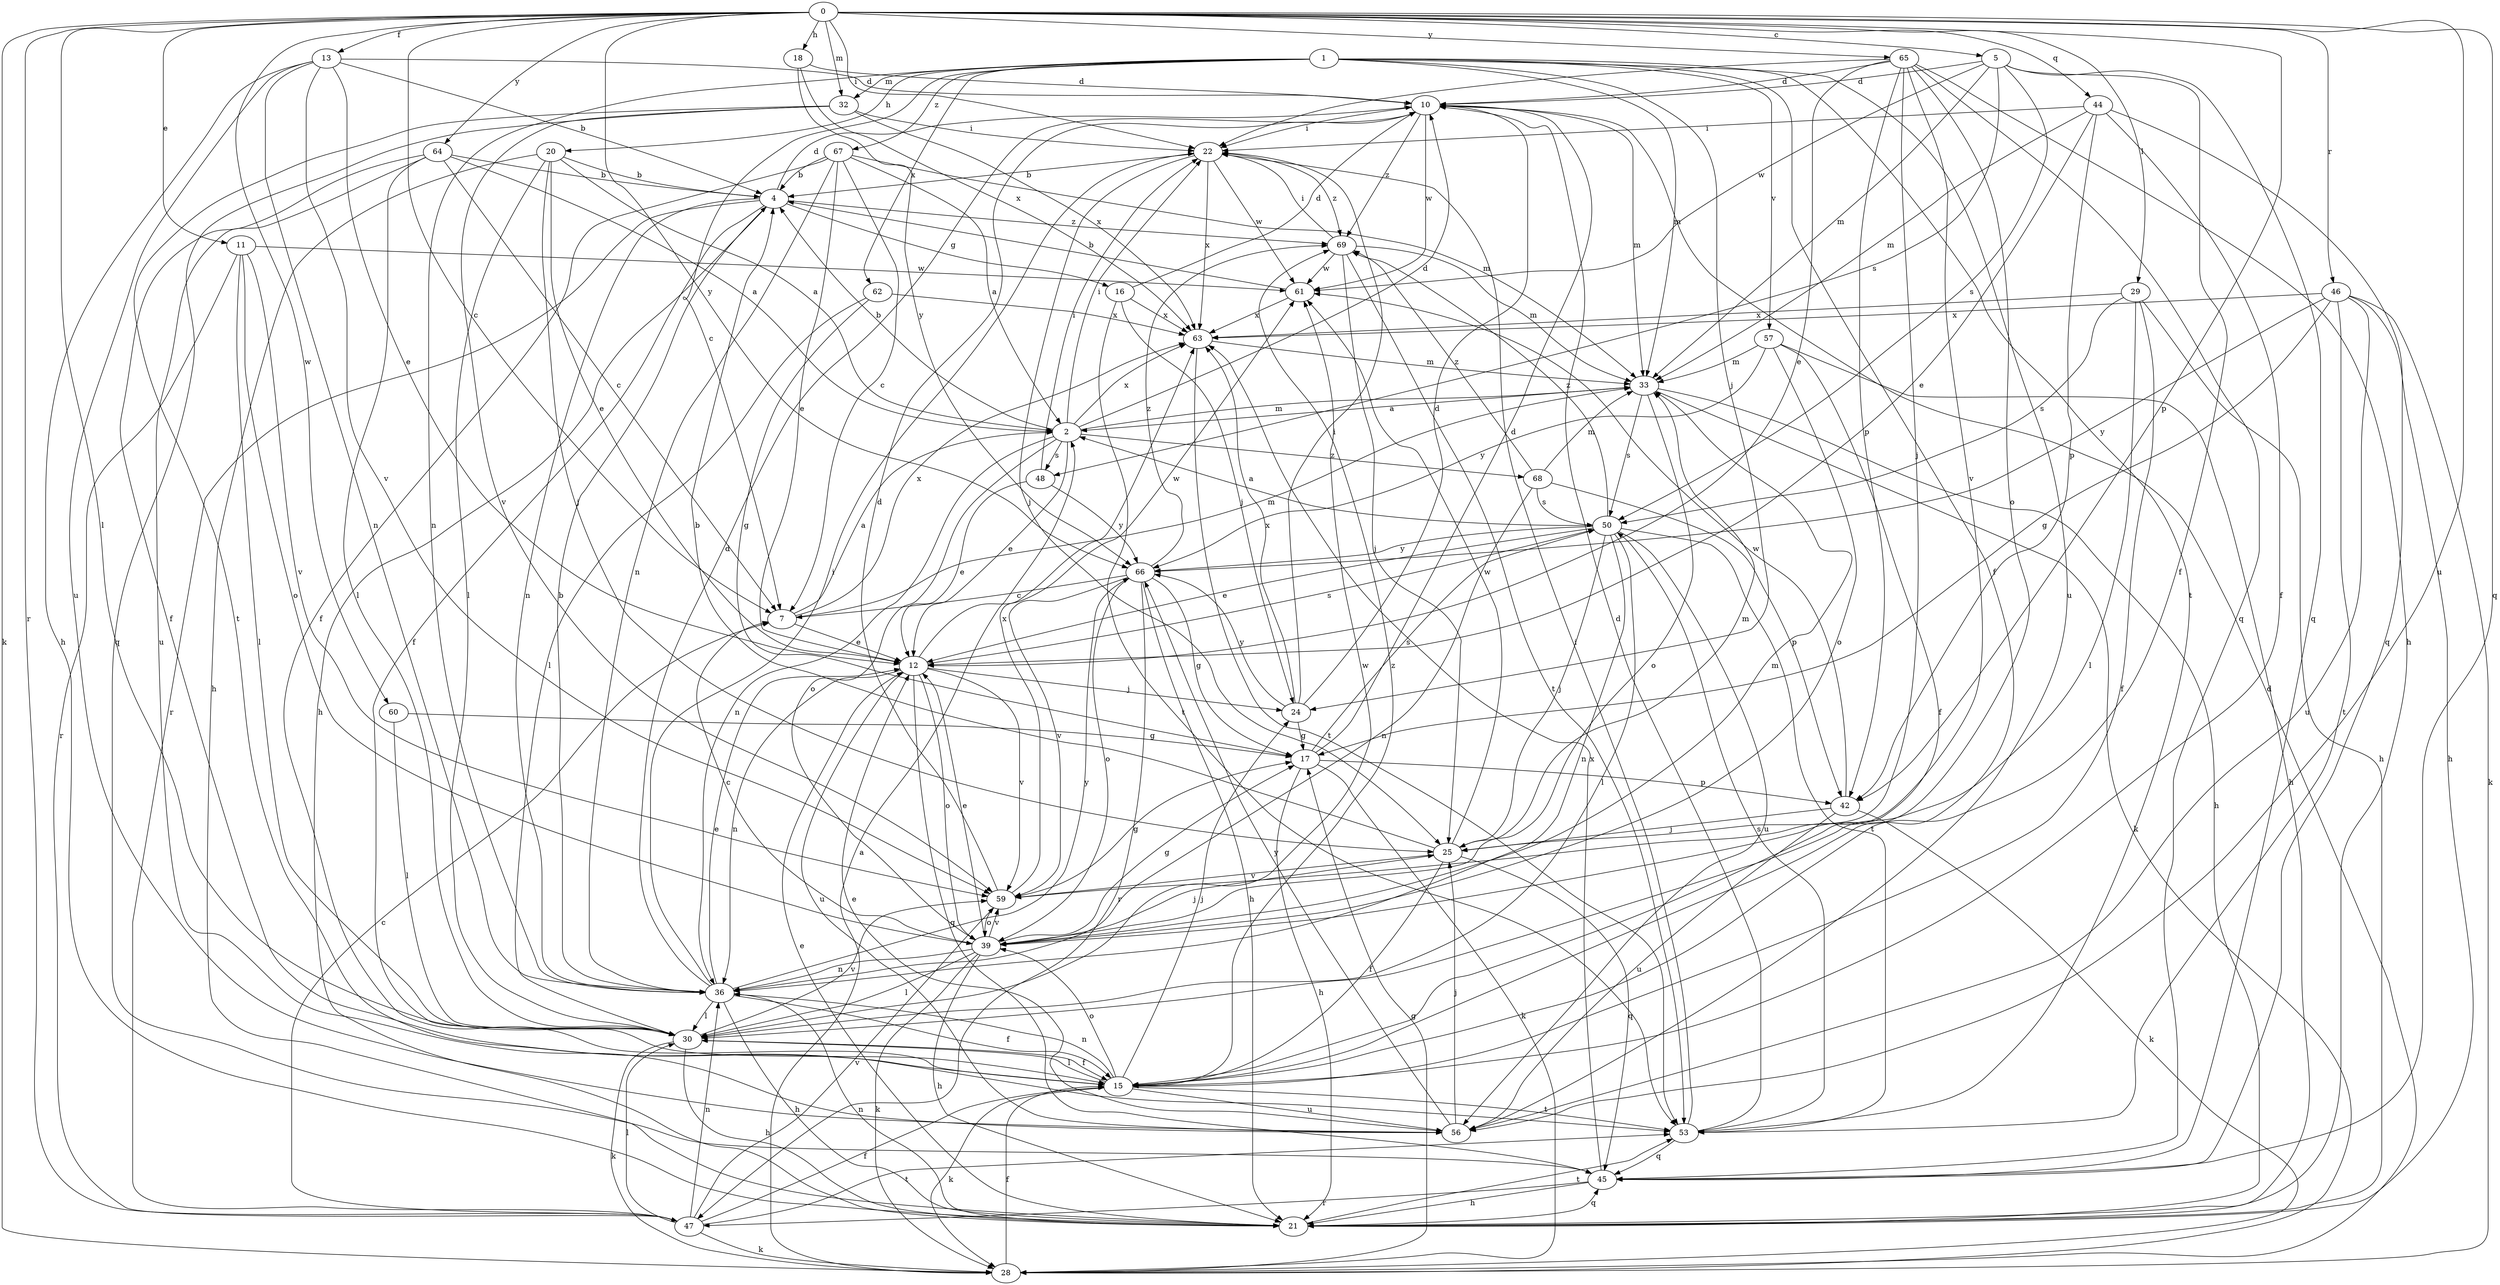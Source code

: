 strict digraph  {
0;
1;
2;
4;
5;
7;
10;
11;
12;
13;
15;
16;
17;
18;
20;
21;
22;
24;
25;
28;
29;
30;
32;
33;
36;
39;
42;
44;
45;
46;
47;
48;
50;
53;
56;
57;
59;
60;
61;
62;
63;
64;
65;
66;
67;
68;
69;
0 -> 5  [label=c];
0 -> 7  [label=c];
0 -> 11  [label=e];
0 -> 13  [label=f];
0 -> 18  [label=h];
0 -> 22  [label=i];
0 -> 28  [label=k];
0 -> 29  [label=l];
0 -> 30  [label=l];
0 -> 32  [label=m];
0 -> 42  [label=p];
0 -> 44  [label=q];
0 -> 45  [label=q];
0 -> 46  [label=r];
0 -> 47  [label=r];
0 -> 56  [label=u];
0 -> 60  [label=w];
0 -> 64  [label=y];
0 -> 65  [label=y];
0 -> 66  [label=y];
1 -> 7  [label=c];
1 -> 15  [label=f];
1 -> 20  [label=h];
1 -> 24  [label=j];
1 -> 32  [label=m];
1 -> 33  [label=m];
1 -> 36  [label=n];
1 -> 53  [label=t];
1 -> 56  [label=u];
1 -> 57  [label=v];
1 -> 62  [label=x];
1 -> 67  [label=z];
2 -> 4  [label=b];
2 -> 10  [label=d];
2 -> 12  [label=e];
2 -> 22  [label=i];
2 -> 33  [label=m];
2 -> 36  [label=n];
2 -> 39  [label=o];
2 -> 48  [label=s];
2 -> 63  [label=x];
2 -> 68  [label=z];
4 -> 10  [label=d];
4 -> 15  [label=f];
4 -> 16  [label=g];
4 -> 21  [label=h];
4 -> 36  [label=n];
4 -> 47  [label=r];
4 -> 69  [label=z];
5 -> 10  [label=d];
5 -> 15  [label=f];
5 -> 33  [label=m];
5 -> 45  [label=q];
5 -> 48  [label=s];
5 -> 50  [label=s];
5 -> 61  [label=w];
7 -> 2  [label=a];
7 -> 12  [label=e];
7 -> 33  [label=m];
7 -> 63  [label=x];
10 -> 22  [label=i];
10 -> 33  [label=m];
10 -> 61  [label=w];
10 -> 69  [label=z];
11 -> 30  [label=l];
11 -> 39  [label=o];
11 -> 47  [label=r];
11 -> 59  [label=v];
11 -> 61  [label=w];
12 -> 24  [label=j];
12 -> 36  [label=n];
12 -> 39  [label=o];
12 -> 45  [label=q];
12 -> 50  [label=s];
12 -> 56  [label=u];
12 -> 59  [label=v];
12 -> 61  [label=w];
13 -> 4  [label=b];
13 -> 10  [label=d];
13 -> 12  [label=e];
13 -> 21  [label=h];
13 -> 36  [label=n];
13 -> 56  [label=u];
13 -> 59  [label=v];
15 -> 24  [label=j];
15 -> 28  [label=k];
15 -> 30  [label=l];
15 -> 36  [label=n];
15 -> 39  [label=o];
15 -> 53  [label=t];
15 -> 56  [label=u];
15 -> 69  [label=z];
16 -> 10  [label=d];
16 -> 24  [label=j];
16 -> 53  [label=t];
16 -> 63  [label=x];
17 -> 10  [label=d];
17 -> 21  [label=h];
17 -> 28  [label=k];
17 -> 42  [label=p];
17 -> 50  [label=s];
18 -> 10  [label=d];
18 -> 63  [label=x];
18 -> 66  [label=y];
20 -> 2  [label=a];
20 -> 4  [label=b];
20 -> 12  [label=e];
20 -> 21  [label=h];
20 -> 25  [label=j];
20 -> 30  [label=l];
21 -> 12  [label=e];
21 -> 36  [label=n];
21 -> 45  [label=q];
21 -> 53  [label=t];
22 -> 4  [label=b];
22 -> 25  [label=j];
22 -> 61  [label=w];
22 -> 63  [label=x];
22 -> 69  [label=z];
24 -> 10  [label=d];
24 -> 17  [label=g];
24 -> 22  [label=i];
24 -> 63  [label=x];
24 -> 66  [label=y];
25 -> 4  [label=b];
25 -> 15  [label=f];
25 -> 33  [label=m];
25 -> 45  [label=q];
25 -> 59  [label=v];
25 -> 61  [label=w];
28 -> 2  [label=a];
28 -> 10  [label=d];
28 -> 15  [label=f];
28 -> 17  [label=g];
29 -> 15  [label=f];
29 -> 21  [label=h];
29 -> 30  [label=l];
29 -> 50  [label=s];
29 -> 63  [label=x];
30 -> 15  [label=f];
30 -> 21  [label=h];
30 -> 28  [label=k];
30 -> 59  [label=v];
30 -> 61  [label=w];
32 -> 22  [label=i];
32 -> 45  [label=q];
32 -> 53  [label=t];
32 -> 59  [label=v];
32 -> 63  [label=x];
33 -> 2  [label=a];
33 -> 21  [label=h];
33 -> 28  [label=k];
33 -> 39  [label=o];
33 -> 50  [label=s];
36 -> 4  [label=b];
36 -> 10  [label=d];
36 -> 12  [label=e];
36 -> 15  [label=f];
36 -> 21  [label=h];
36 -> 22  [label=i];
36 -> 30  [label=l];
36 -> 66  [label=y];
39 -> 7  [label=c];
39 -> 12  [label=e];
39 -> 17  [label=g];
39 -> 21  [label=h];
39 -> 25  [label=j];
39 -> 28  [label=k];
39 -> 30  [label=l];
39 -> 33  [label=m];
39 -> 36  [label=n];
39 -> 59  [label=v];
42 -> 25  [label=j];
42 -> 28  [label=k];
42 -> 56  [label=u];
42 -> 61  [label=w];
44 -> 12  [label=e];
44 -> 15  [label=f];
44 -> 22  [label=i];
44 -> 33  [label=m];
44 -> 42  [label=p];
44 -> 45  [label=q];
45 -> 21  [label=h];
45 -> 47  [label=r];
45 -> 63  [label=x];
46 -> 17  [label=g];
46 -> 21  [label=h];
46 -> 28  [label=k];
46 -> 53  [label=t];
46 -> 56  [label=u];
46 -> 63  [label=x];
46 -> 66  [label=y];
47 -> 7  [label=c];
47 -> 15  [label=f];
47 -> 28  [label=k];
47 -> 30  [label=l];
47 -> 36  [label=n];
47 -> 53  [label=t];
47 -> 59  [label=v];
48 -> 12  [label=e];
48 -> 22  [label=i];
48 -> 66  [label=y];
50 -> 2  [label=a];
50 -> 12  [label=e];
50 -> 25  [label=j];
50 -> 30  [label=l];
50 -> 36  [label=n];
50 -> 53  [label=t];
50 -> 56  [label=u];
50 -> 66  [label=y];
50 -> 69  [label=z];
53 -> 10  [label=d];
53 -> 22  [label=i];
53 -> 45  [label=q];
53 -> 50  [label=s];
56 -> 12  [label=e];
56 -> 25  [label=j];
56 -> 66  [label=y];
57 -> 15  [label=f];
57 -> 21  [label=h];
57 -> 33  [label=m];
57 -> 39  [label=o];
57 -> 66  [label=y];
59 -> 10  [label=d];
59 -> 17  [label=g];
59 -> 39  [label=o];
59 -> 63  [label=x];
60 -> 17  [label=g];
60 -> 30  [label=l];
61 -> 4  [label=b];
61 -> 63  [label=x];
62 -> 17  [label=g];
62 -> 30  [label=l];
62 -> 63  [label=x];
63 -> 33  [label=m];
63 -> 53  [label=t];
64 -> 2  [label=a];
64 -> 4  [label=b];
64 -> 7  [label=c];
64 -> 15  [label=f];
64 -> 30  [label=l];
64 -> 56  [label=u];
65 -> 10  [label=d];
65 -> 12  [label=e];
65 -> 21  [label=h];
65 -> 22  [label=i];
65 -> 25  [label=j];
65 -> 39  [label=o];
65 -> 42  [label=p];
65 -> 45  [label=q];
65 -> 59  [label=v];
66 -> 7  [label=c];
66 -> 17  [label=g];
66 -> 21  [label=h];
66 -> 39  [label=o];
66 -> 47  [label=r];
66 -> 59  [label=v];
66 -> 69  [label=z];
67 -> 2  [label=a];
67 -> 4  [label=b];
67 -> 7  [label=c];
67 -> 12  [label=e];
67 -> 15  [label=f];
67 -> 33  [label=m];
67 -> 36  [label=n];
68 -> 33  [label=m];
68 -> 36  [label=n];
68 -> 42  [label=p];
68 -> 50  [label=s];
68 -> 69  [label=z];
69 -> 22  [label=i];
69 -> 25  [label=j];
69 -> 33  [label=m];
69 -> 53  [label=t];
69 -> 61  [label=w];
}

